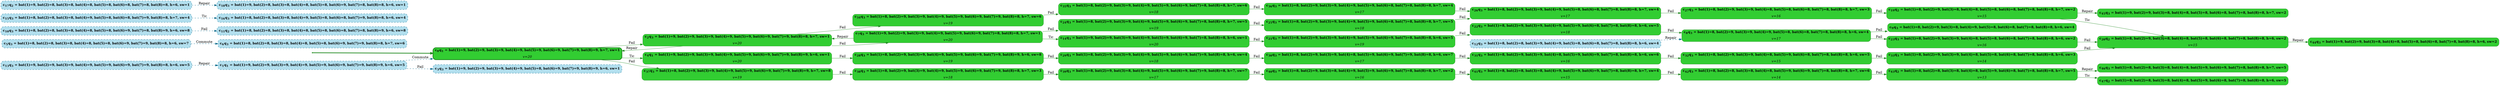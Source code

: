 digraph g {

	rankdir="LR"

	__invisible__[shape="point", color="forestgreen"]
	c0q1[label=<<b>c<sub>0</sub>q<sub>1</sub> = bat(1)=9, bat(2)=9, bat(3)=9, bat(4)=9, bat(5)=9, bat(6)=9, bat(7)=9, bat(8)=9, h=7, sw=1</b><br/><br/><i>v=20</i>>, shape="box", style="rounded, filled", fillcolor="limegreen", color="forestgreen", penwidth=3] // Initial
	c2q3[label=<<b>c<sub>2</sub>q<sub>3</sub> = bat(1)=9, bat(2)=9, bat(3)=9, bat(4)=9, bat(5)=9, bat(6)=9, bat(7)=9, bat(8)=8, h=7, sw=1</b><br/><br/><i>v=20</i>>, shape="box", style="rounded, filled", fillcolor="limegreen", color="forestgreen"]
	c7q3[label=<<b>c<sub>7</sub>q<sub>3</sub> = bat(1)=9, bat(2)=9, bat(3)=9, bat(4)=9, bat(5)=9, bat(6)=9, bat(7)=8, bat(8)=8, h=7, sw=1</b><br/><br/><i>v=20</i>>, shape="box", style="rounded, filled", fillcolor="limegreen", color="forestgreen"]
	c14q3[label=<<b>c<sub>14</sub>q<sub>3</sub> = bat(1)=9, bat(2)=9, bat(3)=9, bat(4)=9, bat(5)=9, bat(6)=9, bat(7)=8, bat(8)=8, h=6, sw=1</b><br/><br/><i>v=20</i>>, shape="box", style="rounded, filled", fillcolor="limegreen", color="forestgreen"]
	c21q3[label=<<b>c<sub>21</sub>q<sub>3</sub> = bat(1)=8, bat(2)=9, bat(3)=9, bat(4)=9, bat(5)=9, bat(6)=9, bat(7)=8, bat(8)=8, h=6, sw=5</b><br/><br/><i>v=19</i>>, shape="box", style="rounded, filled", fillcolor="limegreen", color="forestgreen"]
	c22q3[label=<<b>c<sub>22</sub>q<sub>3</sub> = bat(1)=8, bat(2)=9, bat(3)=9, bat(4)=9, bat(5)=9, bat(6)=8, bat(7)=8, bat(8)=8, h=6, sw=5</b><br/><br/><i>v=18</i>>, shape="box", style="rounded, filled", fillcolor="limegreen", color="forestgreen"]
	c8q3[label=<<b>c<sub>8</sub>q<sub>3</sub> = bat(1)=8, bat(2)=9, bat(3)=9, bat(4)=9, bat(5)=8, bat(6)=8, bat(7)=8, bat(8)=8, h=6, sw=4</b><br/><br/><i>v=17</i>>, shape="box", style="rounded, filled", fillcolor="limegreen", color="forestgreen"]
	c9q3[label=<<b>c<sub>9</sub>q<sub>3</sub> = bat(1)=8, bat(2)=9, bat(3)=8, bat(4)=9, bat(5)=8, bat(6)=8, bat(7)=8, bat(8)=8, h=6, sw=4</b>>, shape="box", style="rounded, filled", fillcolor="limegreen", color="forestgreen"]
	c23q3[label=<<b>c<sub>23</sub>q<sub>3</sub> = bat(1)=8, bat(2)=9, bat(3)=9, bat(4)=8, bat(5)=8, bat(6)=8, bat(7)=8, bat(8)=8, h=6, sw=2</b><br/><br/><i>v=16</i>>, shape="box", style="rounded, filled", fillcolor="limegreen", color="forestgreen"]
	c20q2[label=<<b>c<sub>20</sub>q<sub>2</sub> = bat(1)=8, bat(2)=9, bat(3)=8, bat(4)=8, bat(5)=8, bat(6)=8, bat(7)=8, bat(8)=8, h=6, sw=2</b><br/><br/><i>v=15</i>>, shape="box", style="rounded, filled", fillcolor="limegreen", color="forestgreen"]
	c44q3[label=<<b>c<sub>44</sub>q<sub>3</sub> = bat(1)=9, bat(2)=9, bat(3)=8, bat(4)=8, bat(5)=8, bat(6)=8, bat(7)=8, bat(8)=8, h=6, sw=2</b>>, shape="box", style="rounded, filled", fillcolor="limegreen", color="forestgreen"]
	c24q3[label=<<b>c<sub>24</sub>q<sub>3</sub> = bat(1)=8, bat(2)=9, bat(3)=9, bat(4)=9, bat(5)=9, bat(6)=9, bat(7)=8, bat(8)=8, h=7, sw=5</b><br/><br/><i>v=19</i>>, shape="box", style="rounded, filled", fillcolor="limegreen", color="forestgreen"]
	c25q3[label=<<b>c<sub>25</sub>q<sub>3</sub> = bat(1)=8, bat(2)=9, bat(3)=9, bat(4)=9, bat(5)=9, bat(6)=8, bat(7)=8, bat(8)=8, h=7, sw=5</b><br/><br/><i>v=18</i>>, shape="box", style="rounded, filled", fillcolor="limegreen", color="forestgreen"]
	c26q3[label=<<b>c<sub>26</sub>q<sub>3</sub> = bat(1)=8, bat(2)=9, bat(3)=9, bat(4)=9, bat(5)=8, bat(6)=8, bat(7)=8, bat(8)=8, h=7, sw=4</b><br/><br/><i>v=17</i>>, shape="box", style="rounded, filled", fillcolor="limegreen", color="forestgreen"]
	c27q3[label=<<b>c<sub>27</sub>q<sub>3</sub> = bat(1)=8, bat(2)=9, bat(3)=9, bat(4)=8, bat(5)=8, bat(6)=8, bat(7)=8, bat(8)=8, h=7, sw=3</b><br/><br/><i>v=16</i>>, shape="box", style="rounded, filled", fillcolor="limegreen", color="forestgreen"]
	c19q2[label=<<b>c<sub>19</sub>q<sub>2</sub> = bat(1)=8, bat(2)=9, bat(3)=8, bat(4)=8, bat(5)=8, bat(6)=8, bat(7)=8, bat(8)=8, h=7, sw=2</b><br/><br/><i>v=15</i>>, shape="box", style="rounded, filled", fillcolor="limegreen", color="forestgreen"]
	c45q3[label=<<b>c<sub>45</sub>q<sub>3</sub> = bat(1)=9, bat(2)=9, bat(3)=8, bat(4)=8, bat(5)=8, bat(6)=8, bat(7)=8, bat(8)=8, h=7, sw=2</b>>, shape="box", style="rounded, filled", fillcolor="limegreen", color="forestgreen"]
	c34q3[label=<<b>c<sub>34</sub>q<sub>3</sub> = bat(1)=8, bat(2)=9, bat(3)=9, bat(4)=9, bat(5)=9, bat(6)=9, bat(7)=9, bat(8)=8, h=7, sw=6</b><br/><br/><i>v=19</i>>, shape="box", style="rounded, filled", fillcolor="limegreen", color="forestgreen"]
	c35q3[label=<<b>c<sub>35</sub>q<sub>3</sub> = bat(1)=8, bat(2)=9, bat(3)=9, bat(4)=9, bat(5)=9, bat(6)=9, bat(7)=8, bat(8)=8, h=7, sw=6</b><br/><br/><i>v=18</i>>, shape="box", style="rounded, filled", fillcolor="limegreen", color="forestgreen"]
	c36q3[label=<<b>c<sub>36</sub>q<sub>3</sub> = bat(1)=8, bat(2)=9, bat(3)=9, bat(4)=9, bat(5)=9, bat(6)=8, bat(7)=8, bat(8)=8, h=7, sw=4</b><br/><br/><i>v=17</i>>, shape="box", style="rounded, filled", fillcolor="limegreen", color="forestgreen"]
	c4q1[label=<<b>c<sub>4</sub>q<sub>1</sub> = bat(1)=9, bat(2)=9, bat(3)=9, bat(4)=9, bat(5)=9, bat(6)=9, bat(7)=9, bat(8)=9, h=6, sw=1</b><br/><br/><i>v=20</i>>, shape="box", style="rounded, filled", fillcolor="limegreen", color="forestgreen"]
	c28q3[label=<<b>c<sub>28</sub>q<sub>3</sub> = bat(1)=8, bat(2)=9, bat(3)=9, bat(4)=9, bat(5)=9, bat(6)=9, bat(7)=9, bat(8)=9, h=6, sw=8</b><br/><br/><i>v=19</i>>, shape="box", style="rounded, filled", fillcolor="limegreen", color="forestgreen"]
	c29q3[label=<<b>c<sub>29</sub>q<sub>3</sub> = bat(1)=8, bat(2)=9, bat(3)=9, bat(4)=9, bat(5)=9, bat(6)=9, bat(7)=9, bat(8)=8, h=6, sw=4</b><br/><br/><i>v=18</i>>, shape="box", style="rounded, filled", fillcolor="limegreen", color="forestgreen"]
	c30q3[label=<<b>c<sub>30</sub>q<sub>3</sub> = bat(1)=8, bat(2)=9, bat(3)=9, bat(4)=8, bat(5)=9, bat(6)=9, bat(7)=9, bat(8)=8, h=6, sw=7</b><br/><br/><i>v=17</i>>, shape="box", style="rounded, filled", fillcolor="limegreen", color="forestgreen"]
	c31q3[label=<<b>c<sub>31</sub>q<sub>3</sub> = bat(1)=8, bat(2)=9, bat(3)=9, bat(4)=8, bat(5)=9, bat(6)=9, bat(7)=8, bat(8)=8, h=6, sw=6</b><br/><br/><i>v=16</i>>, shape="box", style="rounded, filled", fillcolor="limegreen", color="forestgreen"]
	c32q3[label=<<b>c<sub>32</sub>q<sub>3</sub> = bat(1)=8, bat(2)=9, bat(3)=9, bat(4)=8, bat(5)=9, bat(6)=8, bat(7)=8, bat(8)=8, h=6, sw=5</b><br/><br/><i>v=15</i>>, shape="box", style="rounded, filled", fillcolor="limegreen", color="forestgreen"]
	c33q3[label=<<b>c<sub>33</sub>q<sub>3</sub> = bat(1)=8, bat(2)=9, bat(3)=9, bat(4)=8, bat(5)=8, bat(6)=8, bat(7)=8, bat(8)=8, h=6, sw=3</b><br/><br/><i>v=14</i>>, shape="box", style="rounded, filled", fillcolor="limegreen", color="forestgreen"]
	c37q3[label=<<b>c<sub>37</sub>q<sub>3</sub> = bat(1)=8, bat(2)=9, bat(3)=9, bat(4)=9, bat(5)=9, bat(6)=9, bat(7)=9, bat(8)=9, h=7, sw=8</b><br/><br/><i>v=19</i>>, shape="box", style="rounded, filled", fillcolor="limegreen", color="forestgreen"]
	c38q3[label=<<b>c<sub>38</sub>q<sub>3</sub> = bat(1)=8, bat(2)=9, bat(3)=9, bat(4)=9, bat(5)=9, bat(6)=9, bat(7)=9, bat(8)=8, h=7, sw=3</b><br/><br/><i>v=18</i>>, shape="box", style="rounded, filled", fillcolor="limegreen", color="forestgreen"]
	c39q3[label=<<b>c<sub>39</sub>q<sub>3</sub> = bat(1)=8, bat(2)=9, bat(3)=8, bat(4)=9, bat(5)=9, bat(6)=9, bat(7)=9, bat(8)=8, h=7, sw=7</b><br/><br/><i>v=17</i>>, shape="box", style="rounded, filled", fillcolor="limegreen", color="forestgreen"]
	c40q3[label=<<b>c<sub>40</sub>q<sub>3</sub> = bat(1)=8, bat(2)=9, bat(3)=8, bat(4)=9, bat(5)=9, bat(6)=9, bat(7)=8, bat(8)=8, h=7, sw=2</b><br/><br/><i>v=16</i>>, shape="box", style="rounded, filled", fillcolor="limegreen", color="forestgreen"]
	c41q3[label=<<b>c<sub>41</sub>q<sub>3</sub> = bat(1)=8, bat(2)=8, bat(3)=8, bat(4)=9, bat(5)=9, bat(6)=9, bat(7)=8, bat(8)=8, h=7, sw=4</b><br/><br/><i>v=15</i>>, shape="box", style="rounded, filled", fillcolor="limegreen", color="forestgreen"]
	c42q3[label=<<b>c<sub>42</sub>q<sub>3</sub> = bat(1)=8, bat(2)=8, bat(3)=8, bat(4)=8, bat(5)=9, bat(6)=9, bat(7)=8, bat(8)=8, h=7, sw=6</b><br/><br/><i>v=14</i>>, shape="box", style="rounded, filled", fillcolor="limegreen", color="forestgreen"]
	c43q2[label=<<b>c<sub>43</sub>q<sub>2</sub> = bat(1)=8, bat(2)=8, bat(3)=8, bat(4)=8, bat(5)=9, bat(6)=8, bat(7)=8, bat(8)=8, h=7, sw=5</b><br/><br/><i>v=13</i>>, shape="box", style="rounded, filled", fillcolor="limegreen", color="forestgreen"]
	c46q3[label=<<b>c<sub>46</sub>q<sub>3</sub> = bat(1)=8, bat(2)=8, bat(3)=8, bat(4)=8, bat(5)=9, bat(6)=9, bat(7)=8, bat(8)=8, h=7, sw=5</b>>, shape="box", style="rounded, filled", fillcolor="limegreen", color="forestgreen"]
	c47q2[label=<<b>c<sub>47</sub>q<sub>2</sub> = bat(1)=8, bat(2)=8, bat(3)=8, bat(4)=8, bat(5)=9, bat(6)=8, bat(7)=8, bat(8)=8, h=6, sw=5</b>>, shape="box", style="rounded, filled", fillcolor="limegreen", color="forestgreen"]
	c1q1[label=<<b>c<sub>1</sub>q<sub>1</sub> = bat(1)=9, bat(2)=9, bat(3)=9, bat(4)=9, bat(5)=9, bat(6)=9, bat(7)=9, bat(8)=9, h=6, sw=5</b>>, shape="box", style="rounded, filled, dashed", fillcolor="lightblue2", color="deepskyblue4"]
	c3q3[label=<<b>c<sub>3</sub>q<sub>3</sub> = bat(1)=9, bat(2)=9, bat(3)=9, bat(4)=9, bat(5)=8, bat(6)=9, bat(7)=9, bat(8)=9, h=6, sw=1</b>>, shape="box", style="rounded, filled, dashed", fillcolor="lightblue2", color="deepskyblue4"]
	c5q3[label=<<b>c<sub>5</sub>q<sub>3</sub> = bat(1)=8, bat(2)=8, bat(3)=8, bat(4)=8, bat(5)=8, bat(6)=9, bat(7)=9, bat(8)=8, h=6, sw=7</b>>, shape="box", style="rounded, filled, dashed", fillcolor="lightblue2", color="deepskyblue4"]
	c6q3[label=<<b>c<sub>6</sub>q<sub>3</sub> = bat(1)=8, bat(2)=8, bat(3)=8, bat(4)=8, bat(5)=8, bat(6)=9, bat(7)=9, bat(8)=8, h=7, sw=6</b>>, shape="box", style="rounded, filled, dashed", fillcolor="lightblue2", color="deepskyblue4"]
	c10q3[label=<<b>c<sub>10</sub>q<sub>3</sub> = bat(1)=8, bat(2)=8, bat(3)=8, bat(4)=8, bat(5)=8, bat(6)=9, bat(7)=8, bat(8)=9, h=6, sw=8</b>>, shape="box", style="rounded, filled, dashed", fillcolor="lightblue2", color="deepskyblue4"]
	c11q2[label=<<b>c<sub>11</sub>q<sub>2</sub> = bat(1)=8, bat(2)=8, bat(3)=8, bat(4)=8, bat(5)=8, bat(6)=8, bat(7)=8, bat(8)=9, h=6, sw=8</b>>, shape="box", style="rounded, filled, dashed", fillcolor="lightblue2", color="deepskyblue4"]
	c12q3[label=<<b>c<sub>12</sub>q<sub>3</sub> = bat(1)=8, bat(2)=8, bat(3)=9, bat(4)=9, bat(5)=8, bat(6)=8, bat(7)=8, bat(8)=8, h=6, sw=4</b>>, shape="box", style="rounded, filled, dashed", fillcolor="lightblue2", color="deepskyblue4"]
	c13q3[label=<<b>c<sub>13</sub>q<sub>3</sub> = bat(1)=9, bat(2)=9, bat(3)=9, bat(4)=9, bat(5)=9, bat(6)=9, bat(7)=9, bat(8)=8, h=6, sw=5</b>>, shape="box", style="rounded, filled, dashed", fillcolor="lightblue2", color="deepskyblue4"]
	c15q3[label=<<b>c<sub>15</sub>q<sub>3</sub> = bat(1)=8, bat(2)=8, bat(3)=8, bat(4)=9, bat(5)=8, bat(6)=8, bat(7)=9, bat(8)=8, h=7, sw=4</b>>, shape="box", style="rounded, filled, dashed", fillcolor="lightblue2", color="deepskyblue4"]
	c16q3[label=<<b>c<sub>16</sub>q<sub>3</sub> = bat(1)=8, bat(2)=8, bat(3)=8, bat(4)=9, bat(5)=8, bat(6)=8, bat(7)=9, bat(8)=8, h=6, sw=4</b>>, shape="box", style="rounded, filled, dashed", fillcolor="lightblue2", color="deepskyblue4"]
	c17q2[label=<<b>c<sub>17</sub>q<sub>2</sub> = bat(1)=9, bat(2)=8, bat(3)=8, bat(4)=8, bat(5)=8, bat(6)=8, bat(7)=8, bat(8)=8, h=6, sw=1</b>>, shape="box", style="rounded, filled, dashed", fillcolor="lightblue2", color="deepskyblue4"]
	c18q3[label=<<b>c<sub>18</sub>q<sub>3</sub> = bat(1)=9, bat(2)=8, bat(3)=8, bat(4)=8, bat(5)=8, bat(6)=9, bat(7)=8, bat(8)=8, h=6, sw=1</b>>, shape="box", style="rounded, filled, dashed", fillcolor="lightblue2", color="deepskyblue4"]

	__invisible__ -> c0q1[penwidth=3, color="forestgreen"]
	c0q1 -> c2q3[label=<Fail>, color="forestgreen"]
	c2q3 -> c7q3[label=<Fail>, color="forestgreen"]
	c7q3 -> c2q3[label=<Repair>, color="forestgreen"]
	c7q3 -> c14q3[label=<Tic>, color="forestgreen"]
	c14q3 -> c21q3[label=<Fail>, color="forestgreen"]
	c21q3 -> c22q3[label=<Fail>, color="forestgreen"]
	c22q3 -> c8q3[label=<Fail>, color="forestgreen"]
	c8q3 -> c9q3[label=<Fail>, color="forestgreen"]
	c8q3 -> c23q3[label=<Fail>, color="forestgreen"]
	c23q3 -> c20q2[label=<Fail>, color="forestgreen"]
	c20q2 -> c44q3[label=<Repair>, color="forestgreen"]
	c7q3 -> c24q3[label=<Fail>, color="forestgreen"]
	c24q3 -> c25q3[label=<Fail>, color="forestgreen"]
	c25q3 -> c26q3[label=<Fail>, color="forestgreen"]
	c26q3 -> c27q3[label=<Fail>, color="forestgreen"]
	c27q3 -> c19q2[label=<Fail>, color="forestgreen"]
	c19q2 -> c20q2[label=<Tic>, color="forestgreen"]
	c19q2 -> c45q3[label=<Repair>, color="forestgreen"]
	c2q3 -> c0q1[label=<Repair>, color="forestgreen"]
	c2q3 -> c34q3[label=<Fail>, color="forestgreen"]
	c34q3 -> c35q3[label=<Fail>, color="forestgreen"]
	c35q3 -> c36q3[label=<Fail>, color="forestgreen"]
	c36q3 -> c26q3[label=<Fail>, color="forestgreen"]
	c0q1 -> c4q1[label=<Tic>, color="forestgreen"]
	c4q1 -> c28q3[label=<Fail>, color="forestgreen"]
	c28q3 -> c29q3[label=<Fail>, color="forestgreen"]
	c29q3 -> c30q3[label=<Fail>, color="forestgreen"]
	c30q3 -> c31q3[label=<Fail>, color="forestgreen"]
	c31q3 -> c32q3[label=<Fail>, color="forestgreen"]
	c32q3 -> c33q3[label=<Fail>, color="forestgreen"]
	c33q3 -> c20q2[label=<Fail>, color="forestgreen"]
	c0q1 -> c37q3[label=<Fail>, color="forestgreen"]
	c37q3 -> c38q3[label=<Fail>, color="forestgreen"]
	c38q3 -> c39q3[label=<Fail>, color="forestgreen"]
	c39q3 -> c40q3[label=<Fail>, color="forestgreen"]
	c40q3 -> c41q3[label=<Fail>, color="forestgreen"]
	c41q3 -> c42q3[label=<Fail>, color="forestgreen"]
	c42q3 -> c43q2[label=<Fail>, color="forestgreen"]
	c43q2 -> c46q3[label=<Repair>, color="forestgreen"]
	c43q2 -> c47q2[label=<Tic>, color="forestgreen"]
	c1q1 -> c0q1[label=<Commute>, color="deepskyblue4", style="dashed"]
	c1q1 -> c3q3[label=<Fail>, color="deepskyblue4", style="dashed"]
	c5q3 -> c6q3[label=<Commute>, color="deepskyblue4", style="dashed"]
	c10q3 -> c11q2[label=<Fail>, color="deepskyblue4", style="dashed"]
	c12q3 -> c8q3[label=<Repair>, color="deepskyblue4", style="dashed"]
	c13q3 -> c1q1[label=<Repair>, color="deepskyblue4", style="dashed"]
	c15q3 -> c16q3[label=<Tic>, color="deepskyblue4", style="dashed"]
	c17q2 -> c18q3[label=<Repair>, color="deepskyblue4", style="dashed"]

}
